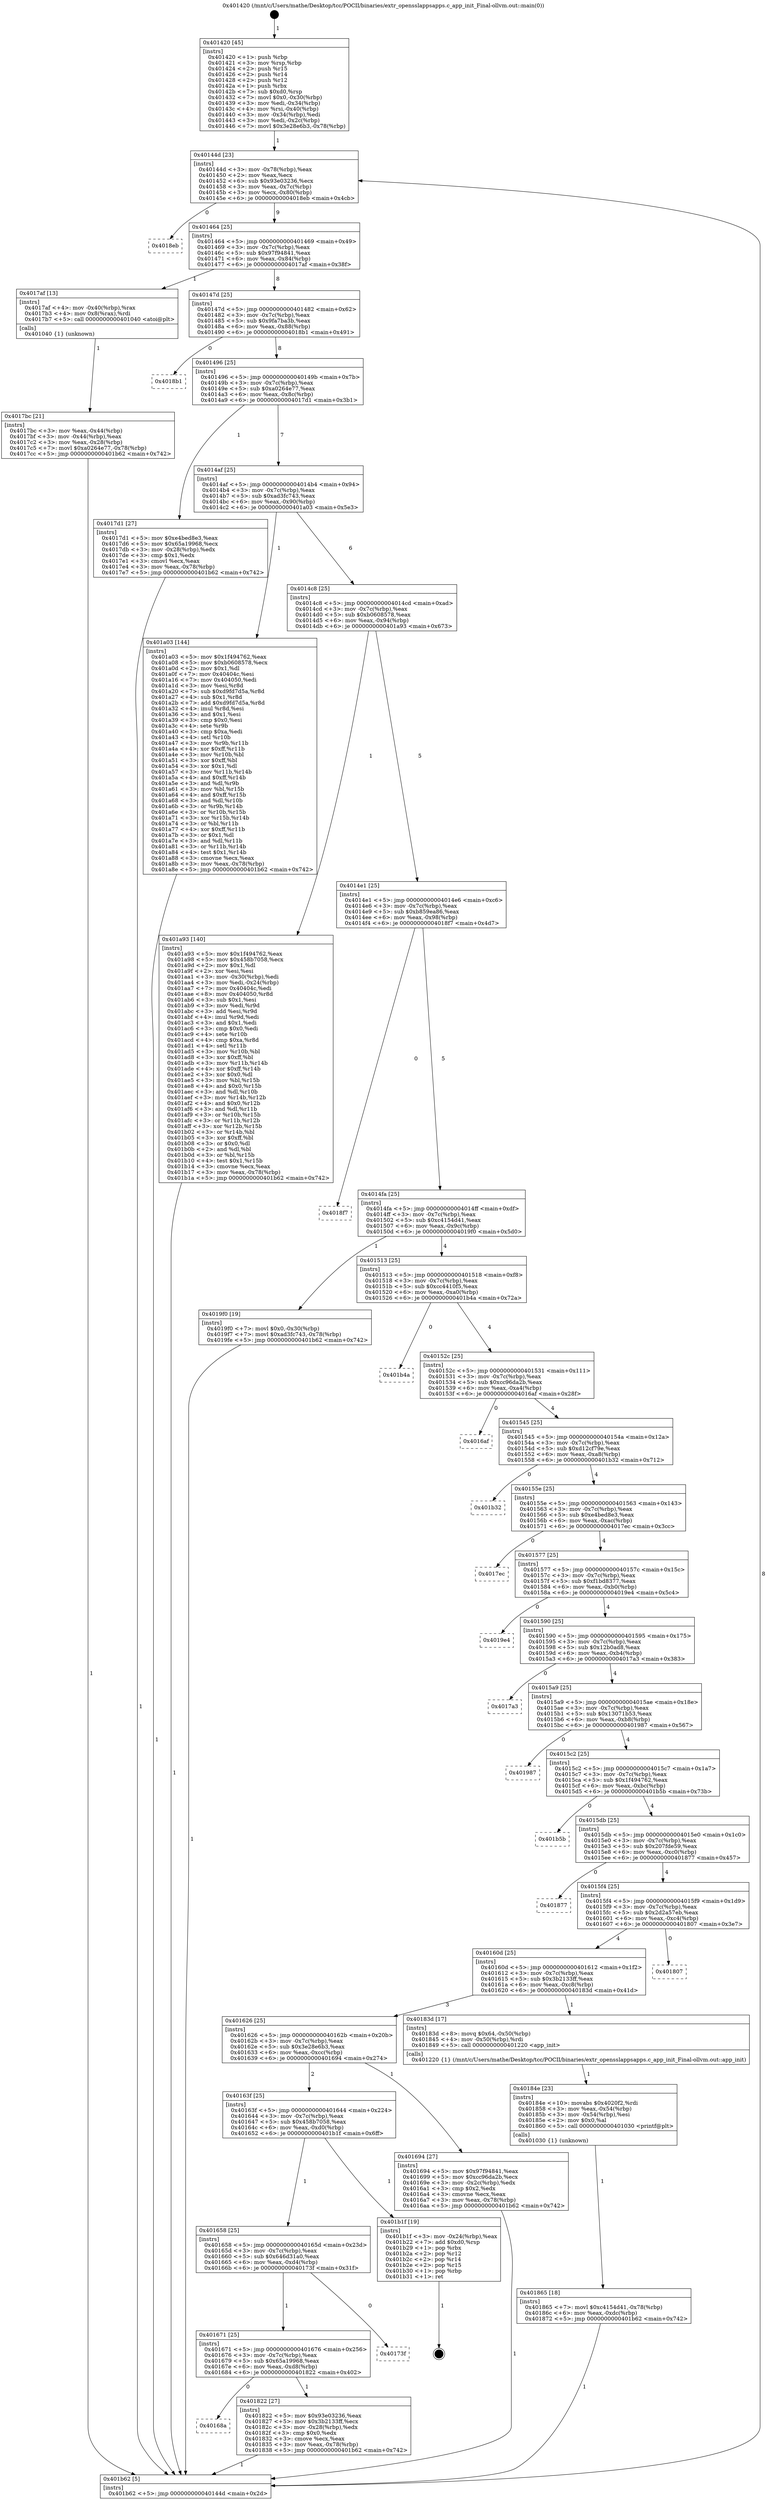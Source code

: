 digraph "0x401420" {
  label = "0x401420 (/mnt/c/Users/mathe/Desktop/tcc/POCII/binaries/extr_opensslappsapps.c_app_init_Final-ollvm.out::main(0))"
  labelloc = "t"
  node[shape=record]

  Entry [label="",width=0.3,height=0.3,shape=circle,fillcolor=black,style=filled]
  "0x40144d" [label="{
     0x40144d [23]\l
     | [instrs]\l
     &nbsp;&nbsp;0x40144d \<+3\>: mov -0x78(%rbp),%eax\l
     &nbsp;&nbsp;0x401450 \<+2\>: mov %eax,%ecx\l
     &nbsp;&nbsp;0x401452 \<+6\>: sub $0x93e03236,%ecx\l
     &nbsp;&nbsp;0x401458 \<+3\>: mov %eax,-0x7c(%rbp)\l
     &nbsp;&nbsp;0x40145b \<+3\>: mov %ecx,-0x80(%rbp)\l
     &nbsp;&nbsp;0x40145e \<+6\>: je 00000000004018eb \<main+0x4cb\>\l
  }"]
  "0x4018eb" [label="{
     0x4018eb\l
  }", style=dashed]
  "0x401464" [label="{
     0x401464 [25]\l
     | [instrs]\l
     &nbsp;&nbsp;0x401464 \<+5\>: jmp 0000000000401469 \<main+0x49\>\l
     &nbsp;&nbsp;0x401469 \<+3\>: mov -0x7c(%rbp),%eax\l
     &nbsp;&nbsp;0x40146c \<+5\>: sub $0x97f94841,%eax\l
     &nbsp;&nbsp;0x401471 \<+6\>: mov %eax,-0x84(%rbp)\l
     &nbsp;&nbsp;0x401477 \<+6\>: je 00000000004017af \<main+0x38f\>\l
  }"]
  Exit [label="",width=0.3,height=0.3,shape=circle,fillcolor=black,style=filled,peripheries=2]
  "0x4017af" [label="{
     0x4017af [13]\l
     | [instrs]\l
     &nbsp;&nbsp;0x4017af \<+4\>: mov -0x40(%rbp),%rax\l
     &nbsp;&nbsp;0x4017b3 \<+4\>: mov 0x8(%rax),%rdi\l
     &nbsp;&nbsp;0x4017b7 \<+5\>: call 0000000000401040 \<atoi@plt\>\l
     | [calls]\l
     &nbsp;&nbsp;0x401040 \{1\} (unknown)\l
  }"]
  "0x40147d" [label="{
     0x40147d [25]\l
     | [instrs]\l
     &nbsp;&nbsp;0x40147d \<+5\>: jmp 0000000000401482 \<main+0x62\>\l
     &nbsp;&nbsp;0x401482 \<+3\>: mov -0x7c(%rbp),%eax\l
     &nbsp;&nbsp;0x401485 \<+5\>: sub $0x9fa7ba3b,%eax\l
     &nbsp;&nbsp;0x40148a \<+6\>: mov %eax,-0x88(%rbp)\l
     &nbsp;&nbsp;0x401490 \<+6\>: je 00000000004018b1 \<main+0x491\>\l
  }"]
  "0x401865" [label="{
     0x401865 [18]\l
     | [instrs]\l
     &nbsp;&nbsp;0x401865 \<+7\>: movl $0xc4154d41,-0x78(%rbp)\l
     &nbsp;&nbsp;0x40186c \<+6\>: mov %eax,-0xdc(%rbp)\l
     &nbsp;&nbsp;0x401872 \<+5\>: jmp 0000000000401b62 \<main+0x742\>\l
  }"]
  "0x4018b1" [label="{
     0x4018b1\l
  }", style=dashed]
  "0x401496" [label="{
     0x401496 [25]\l
     | [instrs]\l
     &nbsp;&nbsp;0x401496 \<+5\>: jmp 000000000040149b \<main+0x7b\>\l
     &nbsp;&nbsp;0x40149b \<+3\>: mov -0x7c(%rbp),%eax\l
     &nbsp;&nbsp;0x40149e \<+5\>: sub $0xa0264e77,%eax\l
     &nbsp;&nbsp;0x4014a3 \<+6\>: mov %eax,-0x8c(%rbp)\l
     &nbsp;&nbsp;0x4014a9 \<+6\>: je 00000000004017d1 \<main+0x3b1\>\l
  }"]
  "0x40184e" [label="{
     0x40184e [23]\l
     | [instrs]\l
     &nbsp;&nbsp;0x40184e \<+10\>: movabs $0x4020f2,%rdi\l
     &nbsp;&nbsp;0x401858 \<+3\>: mov %eax,-0x54(%rbp)\l
     &nbsp;&nbsp;0x40185b \<+3\>: mov -0x54(%rbp),%esi\l
     &nbsp;&nbsp;0x40185e \<+2\>: mov $0x0,%al\l
     &nbsp;&nbsp;0x401860 \<+5\>: call 0000000000401030 \<printf@plt\>\l
     | [calls]\l
     &nbsp;&nbsp;0x401030 \{1\} (unknown)\l
  }"]
  "0x4017d1" [label="{
     0x4017d1 [27]\l
     | [instrs]\l
     &nbsp;&nbsp;0x4017d1 \<+5\>: mov $0xe4bed8e3,%eax\l
     &nbsp;&nbsp;0x4017d6 \<+5\>: mov $0x65a19968,%ecx\l
     &nbsp;&nbsp;0x4017db \<+3\>: mov -0x28(%rbp),%edx\l
     &nbsp;&nbsp;0x4017de \<+3\>: cmp $0x1,%edx\l
     &nbsp;&nbsp;0x4017e1 \<+3\>: cmovl %ecx,%eax\l
     &nbsp;&nbsp;0x4017e4 \<+3\>: mov %eax,-0x78(%rbp)\l
     &nbsp;&nbsp;0x4017e7 \<+5\>: jmp 0000000000401b62 \<main+0x742\>\l
  }"]
  "0x4014af" [label="{
     0x4014af [25]\l
     | [instrs]\l
     &nbsp;&nbsp;0x4014af \<+5\>: jmp 00000000004014b4 \<main+0x94\>\l
     &nbsp;&nbsp;0x4014b4 \<+3\>: mov -0x7c(%rbp),%eax\l
     &nbsp;&nbsp;0x4014b7 \<+5\>: sub $0xad3fc743,%eax\l
     &nbsp;&nbsp;0x4014bc \<+6\>: mov %eax,-0x90(%rbp)\l
     &nbsp;&nbsp;0x4014c2 \<+6\>: je 0000000000401a03 \<main+0x5e3\>\l
  }"]
  "0x40168a" [label="{
     0x40168a\l
  }", style=dashed]
  "0x401a03" [label="{
     0x401a03 [144]\l
     | [instrs]\l
     &nbsp;&nbsp;0x401a03 \<+5\>: mov $0x1f494762,%eax\l
     &nbsp;&nbsp;0x401a08 \<+5\>: mov $0xb0608578,%ecx\l
     &nbsp;&nbsp;0x401a0d \<+2\>: mov $0x1,%dl\l
     &nbsp;&nbsp;0x401a0f \<+7\>: mov 0x40404c,%esi\l
     &nbsp;&nbsp;0x401a16 \<+7\>: mov 0x404050,%edi\l
     &nbsp;&nbsp;0x401a1d \<+3\>: mov %esi,%r8d\l
     &nbsp;&nbsp;0x401a20 \<+7\>: sub $0xd9fd7d5a,%r8d\l
     &nbsp;&nbsp;0x401a27 \<+4\>: sub $0x1,%r8d\l
     &nbsp;&nbsp;0x401a2b \<+7\>: add $0xd9fd7d5a,%r8d\l
     &nbsp;&nbsp;0x401a32 \<+4\>: imul %r8d,%esi\l
     &nbsp;&nbsp;0x401a36 \<+3\>: and $0x1,%esi\l
     &nbsp;&nbsp;0x401a39 \<+3\>: cmp $0x0,%esi\l
     &nbsp;&nbsp;0x401a3c \<+4\>: sete %r9b\l
     &nbsp;&nbsp;0x401a40 \<+3\>: cmp $0xa,%edi\l
     &nbsp;&nbsp;0x401a43 \<+4\>: setl %r10b\l
     &nbsp;&nbsp;0x401a47 \<+3\>: mov %r9b,%r11b\l
     &nbsp;&nbsp;0x401a4a \<+4\>: xor $0xff,%r11b\l
     &nbsp;&nbsp;0x401a4e \<+3\>: mov %r10b,%bl\l
     &nbsp;&nbsp;0x401a51 \<+3\>: xor $0xff,%bl\l
     &nbsp;&nbsp;0x401a54 \<+3\>: xor $0x1,%dl\l
     &nbsp;&nbsp;0x401a57 \<+3\>: mov %r11b,%r14b\l
     &nbsp;&nbsp;0x401a5a \<+4\>: and $0xff,%r14b\l
     &nbsp;&nbsp;0x401a5e \<+3\>: and %dl,%r9b\l
     &nbsp;&nbsp;0x401a61 \<+3\>: mov %bl,%r15b\l
     &nbsp;&nbsp;0x401a64 \<+4\>: and $0xff,%r15b\l
     &nbsp;&nbsp;0x401a68 \<+3\>: and %dl,%r10b\l
     &nbsp;&nbsp;0x401a6b \<+3\>: or %r9b,%r14b\l
     &nbsp;&nbsp;0x401a6e \<+3\>: or %r10b,%r15b\l
     &nbsp;&nbsp;0x401a71 \<+3\>: xor %r15b,%r14b\l
     &nbsp;&nbsp;0x401a74 \<+3\>: or %bl,%r11b\l
     &nbsp;&nbsp;0x401a77 \<+4\>: xor $0xff,%r11b\l
     &nbsp;&nbsp;0x401a7b \<+3\>: or $0x1,%dl\l
     &nbsp;&nbsp;0x401a7e \<+3\>: and %dl,%r11b\l
     &nbsp;&nbsp;0x401a81 \<+3\>: or %r11b,%r14b\l
     &nbsp;&nbsp;0x401a84 \<+4\>: test $0x1,%r14b\l
     &nbsp;&nbsp;0x401a88 \<+3\>: cmovne %ecx,%eax\l
     &nbsp;&nbsp;0x401a8b \<+3\>: mov %eax,-0x78(%rbp)\l
     &nbsp;&nbsp;0x401a8e \<+5\>: jmp 0000000000401b62 \<main+0x742\>\l
  }"]
  "0x4014c8" [label="{
     0x4014c8 [25]\l
     | [instrs]\l
     &nbsp;&nbsp;0x4014c8 \<+5\>: jmp 00000000004014cd \<main+0xad\>\l
     &nbsp;&nbsp;0x4014cd \<+3\>: mov -0x7c(%rbp),%eax\l
     &nbsp;&nbsp;0x4014d0 \<+5\>: sub $0xb0608578,%eax\l
     &nbsp;&nbsp;0x4014d5 \<+6\>: mov %eax,-0x94(%rbp)\l
     &nbsp;&nbsp;0x4014db \<+6\>: je 0000000000401a93 \<main+0x673\>\l
  }"]
  "0x401822" [label="{
     0x401822 [27]\l
     | [instrs]\l
     &nbsp;&nbsp;0x401822 \<+5\>: mov $0x93e03236,%eax\l
     &nbsp;&nbsp;0x401827 \<+5\>: mov $0x3b2133ff,%ecx\l
     &nbsp;&nbsp;0x40182c \<+3\>: mov -0x28(%rbp),%edx\l
     &nbsp;&nbsp;0x40182f \<+3\>: cmp $0x0,%edx\l
     &nbsp;&nbsp;0x401832 \<+3\>: cmove %ecx,%eax\l
     &nbsp;&nbsp;0x401835 \<+3\>: mov %eax,-0x78(%rbp)\l
     &nbsp;&nbsp;0x401838 \<+5\>: jmp 0000000000401b62 \<main+0x742\>\l
  }"]
  "0x401a93" [label="{
     0x401a93 [140]\l
     | [instrs]\l
     &nbsp;&nbsp;0x401a93 \<+5\>: mov $0x1f494762,%eax\l
     &nbsp;&nbsp;0x401a98 \<+5\>: mov $0x458b7058,%ecx\l
     &nbsp;&nbsp;0x401a9d \<+2\>: mov $0x1,%dl\l
     &nbsp;&nbsp;0x401a9f \<+2\>: xor %esi,%esi\l
     &nbsp;&nbsp;0x401aa1 \<+3\>: mov -0x30(%rbp),%edi\l
     &nbsp;&nbsp;0x401aa4 \<+3\>: mov %edi,-0x24(%rbp)\l
     &nbsp;&nbsp;0x401aa7 \<+7\>: mov 0x40404c,%edi\l
     &nbsp;&nbsp;0x401aae \<+8\>: mov 0x404050,%r8d\l
     &nbsp;&nbsp;0x401ab6 \<+3\>: sub $0x1,%esi\l
     &nbsp;&nbsp;0x401ab9 \<+3\>: mov %edi,%r9d\l
     &nbsp;&nbsp;0x401abc \<+3\>: add %esi,%r9d\l
     &nbsp;&nbsp;0x401abf \<+4\>: imul %r9d,%edi\l
     &nbsp;&nbsp;0x401ac3 \<+3\>: and $0x1,%edi\l
     &nbsp;&nbsp;0x401ac6 \<+3\>: cmp $0x0,%edi\l
     &nbsp;&nbsp;0x401ac9 \<+4\>: sete %r10b\l
     &nbsp;&nbsp;0x401acd \<+4\>: cmp $0xa,%r8d\l
     &nbsp;&nbsp;0x401ad1 \<+4\>: setl %r11b\l
     &nbsp;&nbsp;0x401ad5 \<+3\>: mov %r10b,%bl\l
     &nbsp;&nbsp;0x401ad8 \<+3\>: xor $0xff,%bl\l
     &nbsp;&nbsp;0x401adb \<+3\>: mov %r11b,%r14b\l
     &nbsp;&nbsp;0x401ade \<+4\>: xor $0xff,%r14b\l
     &nbsp;&nbsp;0x401ae2 \<+3\>: xor $0x0,%dl\l
     &nbsp;&nbsp;0x401ae5 \<+3\>: mov %bl,%r15b\l
     &nbsp;&nbsp;0x401ae8 \<+4\>: and $0x0,%r15b\l
     &nbsp;&nbsp;0x401aec \<+3\>: and %dl,%r10b\l
     &nbsp;&nbsp;0x401aef \<+3\>: mov %r14b,%r12b\l
     &nbsp;&nbsp;0x401af2 \<+4\>: and $0x0,%r12b\l
     &nbsp;&nbsp;0x401af6 \<+3\>: and %dl,%r11b\l
     &nbsp;&nbsp;0x401af9 \<+3\>: or %r10b,%r15b\l
     &nbsp;&nbsp;0x401afc \<+3\>: or %r11b,%r12b\l
     &nbsp;&nbsp;0x401aff \<+3\>: xor %r12b,%r15b\l
     &nbsp;&nbsp;0x401b02 \<+3\>: or %r14b,%bl\l
     &nbsp;&nbsp;0x401b05 \<+3\>: xor $0xff,%bl\l
     &nbsp;&nbsp;0x401b08 \<+3\>: or $0x0,%dl\l
     &nbsp;&nbsp;0x401b0b \<+2\>: and %dl,%bl\l
     &nbsp;&nbsp;0x401b0d \<+3\>: or %bl,%r15b\l
     &nbsp;&nbsp;0x401b10 \<+4\>: test $0x1,%r15b\l
     &nbsp;&nbsp;0x401b14 \<+3\>: cmovne %ecx,%eax\l
     &nbsp;&nbsp;0x401b17 \<+3\>: mov %eax,-0x78(%rbp)\l
     &nbsp;&nbsp;0x401b1a \<+5\>: jmp 0000000000401b62 \<main+0x742\>\l
  }"]
  "0x4014e1" [label="{
     0x4014e1 [25]\l
     | [instrs]\l
     &nbsp;&nbsp;0x4014e1 \<+5\>: jmp 00000000004014e6 \<main+0xc6\>\l
     &nbsp;&nbsp;0x4014e6 \<+3\>: mov -0x7c(%rbp),%eax\l
     &nbsp;&nbsp;0x4014e9 \<+5\>: sub $0xb859ea86,%eax\l
     &nbsp;&nbsp;0x4014ee \<+6\>: mov %eax,-0x98(%rbp)\l
     &nbsp;&nbsp;0x4014f4 \<+6\>: je 00000000004018f7 \<main+0x4d7\>\l
  }"]
  "0x401671" [label="{
     0x401671 [25]\l
     | [instrs]\l
     &nbsp;&nbsp;0x401671 \<+5\>: jmp 0000000000401676 \<main+0x256\>\l
     &nbsp;&nbsp;0x401676 \<+3\>: mov -0x7c(%rbp),%eax\l
     &nbsp;&nbsp;0x401679 \<+5\>: sub $0x65a19968,%eax\l
     &nbsp;&nbsp;0x40167e \<+6\>: mov %eax,-0xd8(%rbp)\l
     &nbsp;&nbsp;0x401684 \<+6\>: je 0000000000401822 \<main+0x402\>\l
  }"]
  "0x4018f7" [label="{
     0x4018f7\l
  }", style=dashed]
  "0x4014fa" [label="{
     0x4014fa [25]\l
     | [instrs]\l
     &nbsp;&nbsp;0x4014fa \<+5\>: jmp 00000000004014ff \<main+0xdf\>\l
     &nbsp;&nbsp;0x4014ff \<+3\>: mov -0x7c(%rbp),%eax\l
     &nbsp;&nbsp;0x401502 \<+5\>: sub $0xc4154d41,%eax\l
     &nbsp;&nbsp;0x401507 \<+6\>: mov %eax,-0x9c(%rbp)\l
     &nbsp;&nbsp;0x40150d \<+6\>: je 00000000004019f0 \<main+0x5d0\>\l
  }"]
  "0x40173f" [label="{
     0x40173f\l
  }", style=dashed]
  "0x4019f0" [label="{
     0x4019f0 [19]\l
     | [instrs]\l
     &nbsp;&nbsp;0x4019f0 \<+7\>: movl $0x0,-0x30(%rbp)\l
     &nbsp;&nbsp;0x4019f7 \<+7\>: movl $0xad3fc743,-0x78(%rbp)\l
     &nbsp;&nbsp;0x4019fe \<+5\>: jmp 0000000000401b62 \<main+0x742\>\l
  }"]
  "0x401513" [label="{
     0x401513 [25]\l
     | [instrs]\l
     &nbsp;&nbsp;0x401513 \<+5\>: jmp 0000000000401518 \<main+0xf8\>\l
     &nbsp;&nbsp;0x401518 \<+3\>: mov -0x7c(%rbp),%eax\l
     &nbsp;&nbsp;0x40151b \<+5\>: sub $0xcc4410f5,%eax\l
     &nbsp;&nbsp;0x401520 \<+6\>: mov %eax,-0xa0(%rbp)\l
     &nbsp;&nbsp;0x401526 \<+6\>: je 0000000000401b4a \<main+0x72a\>\l
  }"]
  "0x401658" [label="{
     0x401658 [25]\l
     | [instrs]\l
     &nbsp;&nbsp;0x401658 \<+5\>: jmp 000000000040165d \<main+0x23d\>\l
     &nbsp;&nbsp;0x40165d \<+3\>: mov -0x7c(%rbp),%eax\l
     &nbsp;&nbsp;0x401660 \<+5\>: sub $0x646d31a0,%eax\l
     &nbsp;&nbsp;0x401665 \<+6\>: mov %eax,-0xd4(%rbp)\l
     &nbsp;&nbsp;0x40166b \<+6\>: je 000000000040173f \<main+0x31f\>\l
  }"]
  "0x401b4a" [label="{
     0x401b4a\l
  }", style=dashed]
  "0x40152c" [label="{
     0x40152c [25]\l
     | [instrs]\l
     &nbsp;&nbsp;0x40152c \<+5\>: jmp 0000000000401531 \<main+0x111\>\l
     &nbsp;&nbsp;0x401531 \<+3\>: mov -0x7c(%rbp),%eax\l
     &nbsp;&nbsp;0x401534 \<+5\>: sub $0xcc96da2b,%eax\l
     &nbsp;&nbsp;0x401539 \<+6\>: mov %eax,-0xa4(%rbp)\l
     &nbsp;&nbsp;0x40153f \<+6\>: je 00000000004016af \<main+0x28f\>\l
  }"]
  "0x401b1f" [label="{
     0x401b1f [19]\l
     | [instrs]\l
     &nbsp;&nbsp;0x401b1f \<+3\>: mov -0x24(%rbp),%eax\l
     &nbsp;&nbsp;0x401b22 \<+7\>: add $0xd0,%rsp\l
     &nbsp;&nbsp;0x401b29 \<+1\>: pop %rbx\l
     &nbsp;&nbsp;0x401b2a \<+2\>: pop %r12\l
     &nbsp;&nbsp;0x401b2c \<+2\>: pop %r14\l
     &nbsp;&nbsp;0x401b2e \<+2\>: pop %r15\l
     &nbsp;&nbsp;0x401b30 \<+1\>: pop %rbp\l
     &nbsp;&nbsp;0x401b31 \<+1\>: ret\l
  }"]
  "0x4016af" [label="{
     0x4016af\l
  }", style=dashed]
  "0x401545" [label="{
     0x401545 [25]\l
     | [instrs]\l
     &nbsp;&nbsp;0x401545 \<+5\>: jmp 000000000040154a \<main+0x12a\>\l
     &nbsp;&nbsp;0x40154a \<+3\>: mov -0x7c(%rbp),%eax\l
     &nbsp;&nbsp;0x40154d \<+5\>: sub $0xd12cf79e,%eax\l
     &nbsp;&nbsp;0x401552 \<+6\>: mov %eax,-0xa8(%rbp)\l
     &nbsp;&nbsp;0x401558 \<+6\>: je 0000000000401b32 \<main+0x712\>\l
  }"]
  "0x4017bc" [label="{
     0x4017bc [21]\l
     | [instrs]\l
     &nbsp;&nbsp;0x4017bc \<+3\>: mov %eax,-0x44(%rbp)\l
     &nbsp;&nbsp;0x4017bf \<+3\>: mov -0x44(%rbp),%eax\l
     &nbsp;&nbsp;0x4017c2 \<+3\>: mov %eax,-0x28(%rbp)\l
     &nbsp;&nbsp;0x4017c5 \<+7\>: movl $0xa0264e77,-0x78(%rbp)\l
     &nbsp;&nbsp;0x4017cc \<+5\>: jmp 0000000000401b62 \<main+0x742\>\l
  }"]
  "0x401b32" [label="{
     0x401b32\l
  }", style=dashed]
  "0x40155e" [label="{
     0x40155e [25]\l
     | [instrs]\l
     &nbsp;&nbsp;0x40155e \<+5\>: jmp 0000000000401563 \<main+0x143\>\l
     &nbsp;&nbsp;0x401563 \<+3\>: mov -0x7c(%rbp),%eax\l
     &nbsp;&nbsp;0x401566 \<+5\>: sub $0xe4bed8e3,%eax\l
     &nbsp;&nbsp;0x40156b \<+6\>: mov %eax,-0xac(%rbp)\l
     &nbsp;&nbsp;0x401571 \<+6\>: je 00000000004017ec \<main+0x3cc\>\l
  }"]
  "0x401420" [label="{
     0x401420 [45]\l
     | [instrs]\l
     &nbsp;&nbsp;0x401420 \<+1\>: push %rbp\l
     &nbsp;&nbsp;0x401421 \<+3\>: mov %rsp,%rbp\l
     &nbsp;&nbsp;0x401424 \<+2\>: push %r15\l
     &nbsp;&nbsp;0x401426 \<+2\>: push %r14\l
     &nbsp;&nbsp;0x401428 \<+2\>: push %r12\l
     &nbsp;&nbsp;0x40142a \<+1\>: push %rbx\l
     &nbsp;&nbsp;0x40142b \<+7\>: sub $0xd0,%rsp\l
     &nbsp;&nbsp;0x401432 \<+7\>: movl $0x0,-0x30(%rbp)\l
     &nbsp;&nbsp;0x401439 \<+3\>: mov %edi,-0x34(%rbp)\l
     &nbsp;&nbsp;0x40143c \<+4\>: mov %rsi,-0x40(%rbp)\l
     &nbsp;&nbsp;0x401440 \<+3\>: mov -0x34(%rbp),%edi\l
     &nbsp;&nbsp;0x401443 \<+3\>: mov %edi,-0x2c(%rbp)\l
     &nbsp;&nbsp;0x401446 \<+7\>: movl $0x3e28e6b3,-0x78(%rbp)\l
  }"]
  "0x4017ec" [label="{
     0x4017ec\l
  }", style=dashed]
  "0x401577" [label="{
     0x401577 [25]\l
     | [instrs]\l
     &nbsp;&nbsp;0x401577 \<+5\>: jmp 000000000040157c \<main+0x15c\>\l
     &nbsp;&nbsp;0x40157c \<+3\>: mov -0x7c(%rbp),%eax\l
     &nbsp;&nbsp;0x40157f \<+5\>: sub $0xf1bd8377,%eax\l
     &nbsp;&nbsp;0x401584 \<+6\>: mov %eax,-0xb0(%rbp)\l
     &nbsp;&nbsp;0x40158a \<+6\>: je 00000000004019e4 \<main+0x5c4\>\l
  }"]
  "0x401b62" [label="{
     0x401b62 [5]\l
     | [instrs]\l
     &nbsp;&nbsp;0x401b62 \<+5\>: jmp 000000000040144d \<main+0x2d\>\l
  }"]
  "0x4019e4" [label="{
     0x4019e4\l
  }", style=dashed]
  "0x401590" [label="{
     0x401590 [25]\l
     | [instrs]\l
     &nbsp;&nbsp;0x401590 \<+5\>: jmp 0000000000401595 \<main+0x175\>\l
     &nbsp;&nbsp;0x401595 \<+3\>: mov -0x7c(%rbp),%eax\l
     &nbsp;&nbsp;0x401598 \<+5\>: sub $0x12b0ad8,%eax\l
     &nbsp;&nbsp;0x40159d \<+6\>: mov %eax,-0xb4(%rbp)\l
     &nbsp;&nbsp;0x4015a3 \<+6\>: je 00000000004017a3 \<main+0x383\>\l
  }"]
  "0x40163f" [label="{
     0x40163f [25]\l
     | [instrs]\l
     &nbsp;&nbsp;0x40163f \<+5\>: jmp 0000000000401644 \<main+0x224\>\l
     &nbsp;&nbsp;0x401644 \<+3\>: mov -0x7c(%rbp),%eax\l
     &nbsp;&nbsp;0x401647 \<+5\>: sub $0x458b7058,%eax\l
     &nbsp;&nbsp;0x40164c \<+6\>: mov %eax,-0xd0(%rbp)\l
     &nbsp;&nbsp;0x401652 \<+6\>: je 0000000000401b1f \<main+0x6ff\>\l
  }"]
  "0x4017a3" [label="{
     0x4017a3\l
  }", style=dashed]
  "0x4015a9" [label="{
     0x4015a9 [25]\l
     | [instrs]\l
     &nbsp;&nbsp;0x4015a9 \<+5\>: jmp 00000000004015ae \<main+0x18e\>\l
     &nbsp;&nbsp;0x4015ae \<+3\>: mov -0x7c(%rbp),%eax\l
     &nbsp;&nbsp;0x4015b1 \<+5\>: sub $0x13071b53,%eax\l
     &nbsp;&nbsp;0x4015b6 \<+6\>: mov %eax,-0xb8(%rbp)\l
     &nbsp;&nbsp;0x4015bc \<+6\>: je 0000000000401987 \<main+0x567\>\l
  }"]
  "0x401694" [label="{
     0x401694 [27]\l
     | [instrs]\l
     &nbsp;&nbsp;0x401694 \<+5\>: mov $0x97f94841,%eax\l
     &nbsp;&nbsp;0x401699 \<+5\>: mov $0xcc96da2b,%ecx\l
     &nbsp;&nbsp;0x40169e \<+3\>: mov -0x2c(%rbp),%edx\l
     &nbsp;&nbsp;0x4016a1 \<+3\>: cmp $0x2,%edx\l
     &nbsp;&nbsp;0x4016a4 \<+3\>: cmovne %ecx,%eax\l
     &nbsp;&nbsp;0x4016a7 \<+3\>: mov %eax,-0x78(%rbp)\l
     &nbsp;&nbsp;0x4016aa \<+5\>: jmp 0000000000401b62 \<main+0x742\>\l
  }"]
  "0x401987" [label="{
     0x401987\l
  }", style=dashed]
  "0x4015c2" [label="{
     0x4015c2 [25]\l
     | [instrs]\l
     &nbsp;&nbsp;0x4015c2 \<+5\>: jmp 00000000004015c7 \<main+0x1a7\>\l
     &nbsp;&nbsp;0x4015c7 \<+3\>: mov -0x7c(%rbp),%eax\l
     &nbsp;&nbsp;0x4015ca \<+5\>: sub $0x1f494762,%eax\l
     &nbsp;&nbsp;0x4015cf \<+6\>: mov %eax,-0xbc(%rbp)\l
     &nbsp;&nbsp;0x4015d5 \<+6\>: je 0000000000401b5b \<main+0x73b\>\l
  }"]
  "0x401626" [label="{
     0x401626 [25]\l
     | [instrs]\l
     &nbsp;&nbsp;0x401626 \<+5\>: jmp 000000000040162b \<main+0x20b\>\l
     &nbsp;&nbsp;0x40162b \<+3\>: mov -0x7c(%rbp),%eax\l
     &nbsp;&nbsp;0x40162e \<+5\>: sub $0x3e28e6b3,%eax\l
     &nbsp;&nbsp;0x401633 \<+6\>: mov %eax,-0xcc(%rbp)\l
     &nbsp;&nbsp;0x401639 \<+6\>: je 0000000000401694 \<main+0x274\>\l
  }"]
  "0x401b5b" [label="{
     0x401b5b\l
  }", style=dashed]
  "0x4015db" [label="{
     0x4015db [25]\l
     | [instrs]\l
     &nbsp;&nbsp;0x4015db \<+5\>: jmp 00000000004015e0 \<main+0x1c0\>\l
     &nbsp;&nbsp;0x4015e0 \<+3\>: mov -0x7c(%rbp),%eax\l
     &nbsp;&nbsp;0x4015e3 \<+5\>: sub $0x207fde59,%eax\l
     &nbsp;&nbsp;0x4015e8 \<+6\>: mov %eax,-0xc0(%rbp)\l
     &nbsp;&nbsp;0x4015ee \<+6\>: je 0000000000401877 \<main+0x457\>\l
  }"]
  "0x40183d" [label="{
     0x40183d [17]\l
     | [instrs]\l
     &nbsp;&nbsp;0x40183d \<+8\>: movq $0x64,-0x50(%rbp)\l
     &nbsp;&nbsp;0x401845 \<+4\>: mov -0x50(%rbp),%rdi\l
     &nbsp;&nbsp;0x401849 \<+5\>: call 0000000000401220 \<app_init\>\l
     | [calls]\l
     &nbsp;&nbsp;0x401220 \{1\} (/mnt/c/Users/mathe/Desktop/tcc/POCII/binaries/extr_opensslappsapps.c_app_init_Final-ollvm.out::app_init)\l
  }"]
  "0x401877" [label="{
     0x401877\l
  }", style=dashed]
  "0x4015f4" [label="{
     0x4015f4 [25]\l
     | [instrs]\l
     &nbsp;&nbsp;0x4015f4 \<+5\>: jmp 00000000004015f9 \<main+0x1d9\>\l
     &nbsp;&nbsp;0x4015f9 \<+3\>: mov -0x7c(%rbp),%eax\l
     &nbsp;&nbsp;0x4015fc \<+5\>: sub $0x2d2a57eb,%eax\l
     &nbsp;&nbsp;0x401601 \<+6\>: mov %eax,-0xc4(%rbp)\l
     &nbsp;&nbsp;0x401607 \<+6\>: je 0000000000401807 \<main+0x3e7\>\l
  }"]
  "0x40160d" [label="{
     0x40160d [25]\l
     | [instrs]\l
     &nbsp;&nbsp;0x40160d \<+5\>: jmp 0000000000401612 \<main+0x1f2\>\l
     &nbsp;&nbsp;0x401612 \<+3\>: mov -0x7c(%rbp),%eax\l
     &nbsp;&nbsp;0x401615 \<+5\>: sub $0x3b2133ff,%eax\l
     &nbsp;&nbsp;0x40161a \<+6\>: mov %eax,-0xc8(%rbp)\l
     &nbsp;&nbsp;0x401620 \<+6\>: je 000000000040183d \<main+0x41d\>\l
  }"]
  "0x401807" [label="{
     0x401807\l
  }", style=dashed]
  Entry -> "0x401420" [label=" 1"]
  "0x40144d" -> "0x4018eb" [label=" 0"]
  "0x40144d" -> "0x401464" [label=" 9"]
  "0x401b1f" -> Exit [label=" 1"]
  "0x401464" -> "0x4017af" [label=" 1"]
  "0x401464" -> "0x40147d" [label=" 8"]
  "0x401a93" -> "0x401b62" [label=" 1"]
  "0x40147d" -> "0x4018b1" [label=" 0"]
  "0x40147d" -> "0x401496" [label=" 8"]
  "0x401a03" -> "0x401b62" [label=" 1"]
  "0x401496" -> "0x4017d1" [label=" 1"]
  "0x401496" -> "0x4014af" [label=" 7"]
  "0x4019f0" -> "0x401b62" [label=" 1"]
  "0x4014af" -> "0x401a03" [label=" 1"]
  "0x4014af" -> "0x4014c8" [label=" 6"]
  "0x401865" -> "0x401b62" [label=" 1"]
  "0x4014c8" -> "0x401a93" [label=" 1"]
  "0x4014c8" -> "0x4014e1" [label=" 5"]
  "0x40184e" -> "0x401865" [label=" 1"]
  "0x4014e1" -> "0x4018f7" [label=" 0"]
  "0x4014e1" -> "0x4014fa" [label=" 5"]
  "0x401822" -> "0x401b62" [label=" 1"]
  "0x4014fa" -> "0x4019f0" [label=" 1"]
  "0x4014fa" -> "0x401513" [label=" 4"]
  "0x401671" -> "0x40168a" [label=" 0"]
  "0x401513" -> "0x401b4a" [label=" 0"]
  "0x401513" -> "0x40152c" [label=" 4"]
  "0x40183d" -> "0x40184e" [label=" 1"]
  "0x40152c" -> "0x4016af" [label=" 0"]
  "0x40152c" -> "0x401545" [label=" 4"]
  "0x401658" -> "0x401671" [label=" 1"]
  "0x401545" -> "0x401b32" [label=" 0"]
  "0x401545" -> "0x40155e" [label=" 4"]
  "0x401671" -> "0x401822" [label=" 1"]
  "0x40155e" -> "0x4017ec" [label=" 0"]
  "0x40155e" -> "0x401577" [label=" 4"]
  "0x40163f" -> "0x401658" [label=" 1"]
  "0x401577" -> "0x4019e4" [label=" 0"]
  "0x401577" -> "0x401590" [label=" 4"]
  "0x40163f" -> "0x401b1f" [label=" 1"]
  "0x401590" -> "0x4017a3" [label=" 0"]
  "0x401590" -> "0x4015a9" [label=" 4"]
  "0x401658" -> "0x40173f" [label=" 0"]
  "0x4015a9" -> "0x401987" [label=" 0"]
  "0x4015a9" -> "0x4015c2" [label=" 4"]
  "0x4017d1" -> "0x401b62" [label=" 1"]
  "0x4015c2" -> "0x401b5b" [label=" 0"]
  "0x4015c2" -> "0x4015db" [label=" 4"]
  "0x4017af" -> "0x4017bc" [label=" 1"]
  "0x4015db" -> "0x401877" [label=" 0"]
  "0x4015db" -> "0x4015f4" [label=" 4"]
  "0x401b62" -> "0x40144d" [label=" 8"]
  "0x4015f4" -> "0x401807" [label=" 0"]
  "0x4015f4" -> "0x40160d" [label=" 4"]
  "0x401420" -> "0x40144d" [label=" 1"]
  "0x40160d" -> "0x40183d" [label=" 1"]
  "0x40160d" -> "0x401626" [label=" 3"]
  "0x4017bc" -> "0x401b62" [label=" 1"]
  "0x401626" -> "0x401694" [label=" 1"]
  "0x401626" -> "0x40163f" [label=" 2"]
  "0x401694" -> "0x401b62" [label=" 1"]
}
